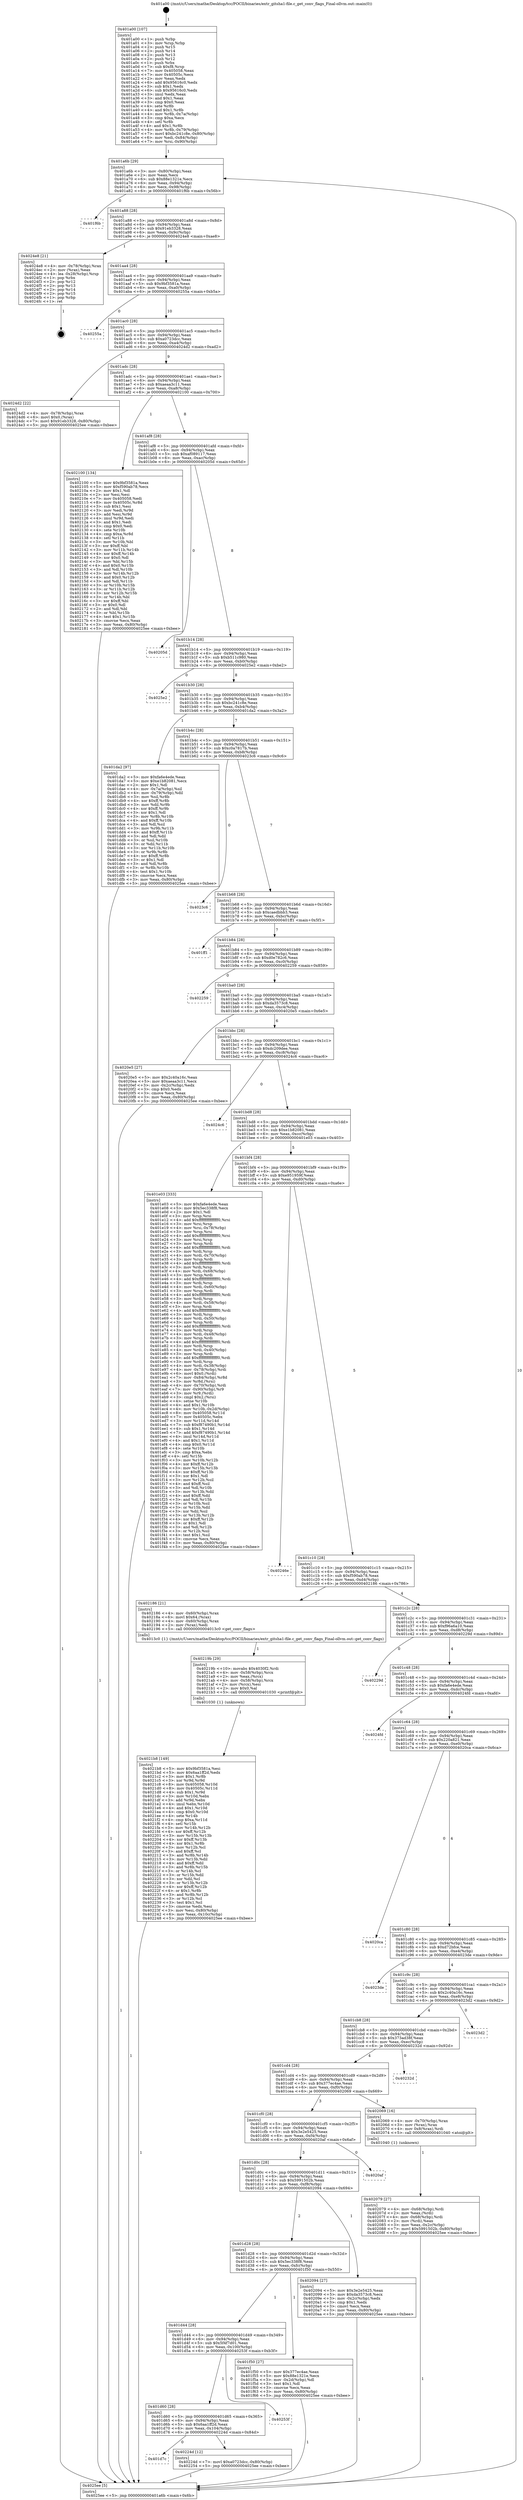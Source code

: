 digraph "0x401a00" {
  label = "0x401a00 (/mnt/c/Users/mathe/Desktop/tcc/POCII/binaries/extr_gitsha1-file.c_get_conv_flags_Final-ollvm.out::main(0))"
  labelloc = "t"
  node[shape=record]

  Entry [label="",width=0.3,height=0.3,shape=circle,fillcolor=black,style=filled]
  "0x401a6b" [label="{
     0x401a6b [29]\l
     | [instrs]\l
     &nbsp;&nbsp;0x401a6b \<+3\>: mov -0x80(%rbp),%eax\l
     &nbsp;&nbsp;0x401a6e \<+2\>: mov %eax,%ecx\l
     &nbsp;&nbsp;0x401a70 \<+6\>: sub $0x88e1321e,%ecx\l
     &nbsp;&nbsp;0x401a76 \<+6\>: mov %eax,-0x94(%rbp)\l
     &nbsp;&nbsp;0x401a7c \<+6\>: mov %ecx,-0x98(%rbp)\l
     &nbsp;&nbsp;0x401a82 \<+6\>: je 0000000000401f6b \<main+0x56b\>\l
  }"]
  "0x401f6b" [label="{
     0x401f6b\l
  }", style=dashed]
  "0x401a88" [label="{
     0x401a88 [28]\l
     | [instrs]\l
     &nbsp;&nbsp;0x401a88 \<+5\>: jmp 0000000000401a8d \<main+0x8d\>\l
     &nbsp;&nbsp;0x401a8d \<+6\>: mov -0x94(%rbp),%eax\l
     &nbsp;&nbsp;0x401a93 \<+5\>: sub $0x91eb3328,%eax\l
     &nbsp;&nbsp;0x401a98 \<+6\>: mov %eax,-0x9c(%rbp)\l
     &nbsp;&nbsp;0x401a9e \<+6\>: je 00000000004024e8 \<main+0xae8\>\l
  }"]
  Exit [label="",width=0.3,height=0.3,shape=circle,fillcolor=black,style=filled,peripheries=2]
  "0x4024e8" [label="{
     0x4024e8 [21]\l
     | [instrs]\l
     &nbsp;&nbsp;0x4024e8 \<+4\>: mov -0x78(%rbp),%rax\l
     &nbsp;&nbsp;0x4024ec \<+2\>: mov (%rax),%eax\l
     &nbsp;&nbsp;0x4024ee \<+4\>: lea -0x28(%rbp),%rsp\l
     &nbsp;&nbsp;0x4024f2 \<+1\>: pop %rbx\l
     &nbsp;&nbsp;0x4024f3 \<+2\>: pop %r12\l
     &nbsp;&nbsp;0x4024f5 \<+2\>: pop %r13\l
     &nbsp;&nbsp;0x4024f7 \<+2\>: pop %r14\l
     &nbsp;&nbsp;0x4024f9 \<+2\>: pop %r15\l
     &nbsp;&nbsp;0x4024fb \<+1\>: pop %rbp\l
     &nbsp;&nbsp;0x4024fc \<+1\>: ret\l
  }"]
  "0x401aa4" [label="{
     0x401aa4 [28]\l
     | [instrs]\l
     &nbsp;&nbsp;0x401aa4 \<+5\>: jmp 0000000000401aa9 \<main+0xa9\>\l
     &nbsp;&nbsp;0x401aa9 \<+6\>: mov -0x94(%rbp),%eax\l
     &nbsp;&nbsp;0x401aaf \<+5\>: sub $0x9bf3581a,%eax\l
     &nbsp;&nbsp;0x401ab4 \<+6\>: mov %eax,-0xa0(%rbp)\l
     &nbsp;&nbsp;0x401aba \<+6\>: je 000000000040255a \<main+0xb5a\>\l
  }"]
  "0x401d7c" [label="{
     0x401d7c\l
  }", style=dashed]
  "0x40255a" [label="{
     0x40255a\l
  }", style=dashed]
  "0x401ac0" [label="{
     0x401ac0 [28]\l
     | [instrs]\l
     &nbsp;&nbsp;0x401ac0 \<+5\>: jmp 0000000000401ac5 \<main+0xc5\>\l
     &nbsp;&nbsp;0x401ac5 \<+6\>: mov -0x94(%rbp),%eax\l
     &nbsp;&nbsp;0x401acb \<+5\>: sub $0xa0723dcc,%eax\l
     &nbsp;&nbsp;0x401ad0 \<+6\>: mov %eax,-0xa4(%rbp)\l
     &nbsp;&nbsp;0x401ad6 \<+6\>: je 00000000004024d2 \<main+0xad2\>\l
  }"]
  "0x40224d" [label="{
     0x40224d [12]\l
     | [instrs]\l
     &nbsp;&nbsp;0x40224d \<+7\>: movl $0xa0723dcc,-0x80(%rbp)\l
     &nbsp;&nbsp;0x402254 \<+5\>: jmp 00000000004025ee \<main+0xbee\>\l
  }"]
  "0x4024d2" [label="{
     0x4024d2 [22]\l
     | [instrs]\l
     &nbsp;&nbsp;0x4024d2 \<+4\>: mov -0x78(%rbp),%rax\l
     &nbsp;&nbsp;0x4024d6 \<+6\>: movl $0x0,(%rax)\l
     &nbsp;&nbsp;0x4024dc \<+7\>: movl $0x91eb3328,-0x80(%rbp)\l
     &nbsp;&nbsp;0x4024e3 \<+5\>: jmp 00000000004025ee \<main+0xbee\>\l
  }"]
  "0x401adc" [label="{
     0x401adc [28]\l
     | [instrs]\l
     &nbsp;&nbsp;0x401adc \<+5\>: jmp 0000000000401ae1 \<main+0xe1\>\l
     &nbsp;&nbsp;0x401ae1 \<+6\>: mov -0x94(%rbp),%eax\l
     &nbsp;&nbsp;0x401ae7 \<+5\>: sub $0xaeaa3c11,%eax\l
     &nbsp;&nbsp;0x401aec \<+6\>: mov %eax,-0xa8(%rbp)\l
     &nbsp;&nbsp;0x401af2 \<+6\>: je 0000000000402100 \<main+0x700\>\l
  }"]
  "0x401d60" [label="{
     0x401d60 [28]\l
     | [instrs]\l
     &nbsp;&nbsp;0x401d60 \<+5\>: jmp 0000000000401d65 \<main+0x365\>\l
     &nbsp;&nbsp;0x401d65 \<+6\>: mov -0x94(%rbp),%eax\l
     &nbsp;&nbsp;0x401d6b \<+5\>: sub $0x6aa1ff2d,%eax\l
     &nbsp;&nbsp;0x401d70 \<+6\>: mov %eax,-0x104(%rbp)\l
     &nbsp;&nbsp;0x401d76 \<+6\>: je 000000000040224d \<main+0x84d\>\l
  }"]
  "0x402100" [label="{
     0x402100 [134]\l
     | [instrs]\l
     &nbsp;&nbsp;0x402100 \<+5\>: mov $0x9bf3581a,%eax\l
     &nbsp;&nbsp;0x402105 \<+5\>: mov $0xf590ab78,%ecx\l
     &nbsp;&nbsp;0x40210a \<+2\>: mov $0x1,%dl\l
     &nbsp;&nbsp;0x40210c \<+2\>: xor %esi,%esi\l
     &nbsp;&nbsp;0x40210e \<+7\>: mov 0x405058,%edi\l
     &nbsp;&nbsp;0x402115 \<+8\>: mov 0x40505c,%r8d\l
     &nbsp;&nbsp;0x40211d \<+3\>: sub $0x1,%esi\l
     &nbsp;&nbsp;0x402120 \<+3\>: mov %edi,%r9d\l
     &nbsp;&nbsp;0x402123 \<+3\>: add %esi,%r9d\l
     &nbsp;&nbsp;0x402126 \<+4\>: imul %r9d,%edi\l
     &nbsp;&nbsp;0x40212a \<+3\>: and $0x1,%edi\l
     &nbsp;&nbsp;0x40212d \<+3\>: cmp $0x0,%edi\l
     &nbsp;&nbsp;0x402130 \<+4\>: sete %r10b\l
     &nbsp;&nbsp;0x402134 \<+4\>: cmp $0xa,%r8d\l
     &nbsp;&nbsp;0x402138 \<+4\>: setl %r11b\l
     &nbsp;&nbsp;0x40213c \<+3\>: mov %r10b,%bl\l
     &nbsp;&nbsp;0x40213f \<+3\>: xor $0xff,%bl\l
     &nbsp;&nbsp;0x402142 \<+3\>: mov %r11b,%r14b\l
     &nbsp;&nbsp;0x402145 \<+4\>: xor $0xff,%r14b\l
     &nbsp;&nbsp;0x402149 \<+3\>: xor $0x0,%dl\l
     &nbsp;&nbsp;0x40214c \<+3\>: mov %bl,%r15b\l
     &nbsp;&nbsp;0x40214f \<+4\>: and $0x0,%r15b\l
     &nbsp;&nbsp;0x402153 \<+3\>: and %dl,%r10b\l
     &nbsp;&nbsp;0x402156 \<+3\>: mov %r14b,%r12b\l
     &nbsp;&nbsp;0x402159 \<+4\>: and $0x0,%r12b\l
     &nbsp;&nbsp;0x40215d \<+3\>: and %dl,%r11b\l
     &nbsp;&nbsp;0x402160 \<+3\>: or %r10b,%r15b\l
     &nbsp;&nbsp;0x402163 \<+3\>: or %r11b,%r12b\l
     &nbsp;&nbsp;0x402166 \<+3\>: xor %r12b,%r15b\l
     &nbsp;&nbsp;0x402169 \<+3\>: or %r14b,%bl\l
     &nbsp;&nbsp;0x40216c \<+3\>: xor $0xff,%bl\l
     &nbsp;&nbsp;0x40216f \<+3\>: or $0x0,%dl\l
     &nbsp;&nbsp;0x402172 \<+2\>: and %dl,%bl\l
     &nbsp;&nbsp;0x402174 \<+3\>: or %bl,%r15b\l
     &nbsp;&nbsp;0x402177 \<+4\>: test $0x1,%r15b\l
     &nbsp;&nbsp;0x40217b \<+3\>: cmovne %ecx,%eax\l
     &nbsp;&nbsp;0x40217e \<+3\>: mov %eax,-0x80(%rbp)\l
     &nbsp;&nbsp;0x402181 \<+5\>: jmp 00000000004025ee \<main+0xbee\>\l
  }"]
  "0x401af8" [label="{
     0x401af8 [28]\l
     | [instrs]\l
     &nbsp;&nbsp;0x401af8 \<+5\>: jmp 0000000000401afd \<main+0xfd\>\l
     &nbsp;&nbsp;0x401afd \<+6\>: mov -0x94(%rbp),%eax\l
     &nbsp;&nbsp;0x401b03 \<+5\>: sub $0xaf089117,%eax\l
     &nbsp;&nbsp;0x401b08 \<+6\>: mov %eax,-0xac(%rbp)\l
     &nbsp;&nbsp;0x401b0e \<+6\>: je 000000000040205d \<main+0x65d\>\l
  }"]
  "0x40253f" [label="{
     0x40253f\l
  }", style=dashed]
  "0x40205d" [label="{
     0x40205d\l
  }", style=dashed]
  "0x401b14" [label="{
     0x401b14 [28]\l
     | [instrs]\l
     &nbsp;&nbsp;0x401b14 \<+5\>: jmp 0000000000401b19 \<main+0x119\>\l
     &nbsp;&nbsp;0x401b19 \<+6\>: mov -0x94(%rbp),%eax\l
     &nbsp;&nbsp;0x401b1f \<+5\>: sub $0xb511c980,%eax\l
     &nbsp;&nbsp;0x401b24 \<+6\>: mov %eax,-0xb0(%rbp)\l
     &nbsp;&nbsp;0x401b2a \<+6\>: je 00000000004025e2 \<main+0xbe2\>\l
  }"]
  "0x4021b8" [label="{
     0x4021b8 [149]\l
     | [instrs]\l
     &nbsp;&nbsp;0x4021b8 \<+5\>: mov $0x9bf3581a,%esi\l
     &nbsp;&nbsp;0x4021bd \<+5\>: mov $0x6aa1ff2d,%edx\l
     &nbsp;&nbsp;0x4021c2 \<+3\>: mov $0x1,%r8b\l
     &nbsp;&nbsp;0x4021c5 \<+3\>: xor %r9d,%r9d\l
     &nbsp;&nbsp;0x4021c8 \<+8\>: mov 0x405058,%r10d\l
     &nbsp;&nbsp;0x4021d0 \<+8\>: mov 0x40505c,%r11d\l
     &nbsp;&nbsp;0x4021d8 \<+4\>: sub $0x1,%r9d\l
     &nbsp;&nbsp;0x4021dc \<+3\>: mov %r10d,%ebx\l
     &nbsp;&nbsp;0x4021df \<+3\>: add %r9d,%ebx\l
     &nbsp;&nbsp;0x4021e2 \<+4\>: imul %ebx,%r10d\l
     &nbsp;&nbsp;0x4021e6 \<+4\>: and $0x1,%r10d\l
     &nbsp;&nbsp;0x4021ea \<+4\>: cmp $0x0,%r10d\l
     &nbsp;&nbsp;0x4021ee \<+4\>: sete %r14b\l
     &nbsp;&nbsp;0x4021f2 \<+4\>: cmp $0xa,%r11d\l
     &nbsp;&nbsp;0x4021f6 \<+4\>: setl %r15b\l
     &nbsp;&nbsp;0x4021fa \<+3\>: mov %r14b,%r12b\l
     &nbsp;&nbsp;0x4021fd \<+4\>: xor $0xff,%r12b\l
     &nbsp;&nbsp;0x402201 \<+3\>: mov %r15b,%r13b\l
     &nbsp;&nbsp;0x402204 \<+4\>: xor $0xff,%r13b\l
     &nbsp;&nbsp;0x402208 \<+4\>: xor $0x1,%r8b\l
     &nbsp;&nbsp;0x40220c \<+3\>: mov %r12b,%cl\l
     &nbsp;&nbsp;0x40220f \<+3\>: and $0xff,%cl\l
     &nbsp;&nbsp;0x402212 \<+3\>: and %r8b,%r14b\l
     &nbsp;&nbsp;0x402215 \<+3\>: mov %r13b,%dil\l
     &nbsp;&nbsp;0x402218 \<+4\>: and $0xff,%dil\l
     &nbsp;&nbsp;0x40221c \<+3\>: and %r8b,%r15b\l
     &nbsp;&nbsp;0x40221f \<+3\>: or %r14b,%cl\l
     &nbsp;&nbsp;0x402222 \<+3\>: or %r15b,%dil\l
     &nbsp;&nbsp;0x402225 \<+3\>: xor %dil,%cl\l
     &nbsp;&nbsp;0x402228 \<+3\>: or %r13b,%r12b\l
     &nbsp;&nbsp;0x40222b \<+4\>: xor $0xff,%r12b\l
     &nbsp;&nbsp;0x40222f \<+4\>: or $0x1,%r8b\l
     &nbsp;&nbsp;0x402233 \<+3\>: and %r8b,%r12b\l
     &nbsp;&nbsp;0x402236 \<+3\>: or %r12b,%cl\l
     &nbsp;&nbsp;0x402239 \<+3\>: test $0x1,%cl\l
     &nbsp;&nbsp;0x40223c \<+3\>: cmovne %edx,%esi\l
     &nbsp;&nbsp;0x40223f \<+3\>: mov %esi,-0x80(%rbp)\l
     &nbsp;&nbsp;0x402242 \<+6\>: mov %eax,-0x10c(%rbp)\l
     &nbsp;&nbsp;0x402248 \<+5\>: jmp 00000000004025ee \<main+0xbee\>\l
  }"]
  "0x4025e2" [label="{
     0x4025e2\l
  }", style=dashed]
  "0x401b30" [label="{
     0x401b30 [28]\l
     | [instrs]\l
     &nbsp;&nbsp;0x401b30 \<+5\>: jmp 0000000000401b35 \<main+0x135\>\l
     &nbsp;&nbsp;0x401b35 \<+6\>: mov -0x94(%rbp),%eax\l
     &nbsp;&nbsp;0x401b3b \<+5\>: sub $0xbc241c8e,%eax\l
     &nbsp;&nbsp;0x401b40 \<+6\>: mov %eax,-0xb4(%rbp)\l
     &nbsp;&nbsp;0x401b46 \<+6\>: je 0000000000401da2 \<main+0x3a2\>\l
  }"]
  "0x40219b" [label="{
     0x40219b [29]\l
     | [instrs]\l
     &nbsp;&nbsp;0x40219b \<+10\>: movabs $0x4030f2,%rdi\l
     &nbsp;&nbsp;0x4021a5 \<+4\>: mov -0x58(%rbp),%rcx\l
     &nbsp;&nbsp;0x4021a9 \<+2\>: mov %eax,(%rcx)\l
     &nbsp;&nbsp;0x4021ab \<+4\>: mov -0x58(%rbp),%rcx\l
     &nbsp;&nbsp;0x4021af \<+2\>: mov (%rcx),%esi\l
     &nbsp;&nbsp;0x4021b1 \<+2\>: mov $0x0,%al\l
     &nbsp;&nbsp;0x4021b3 \<+5\>: call 0000000000401030 \<printf@plt\>\l
     | [calls]\l
     &nbsp;&nbsp;0x401030 \{1\} (unknown)\l
  }"]
  "0x401da2" [label="{
     0x401da2 [97]\l
     | [instrs]\l
     &nbsp;&nbsp;0x401da2 \<+5\>: mov $0xfa6e4ede,%eax\l
     &nbsp;&nbsp;0x401da7 \<+5\>: mov $0xe1b82081,%ecx\l
     &nbsp;&nbsp;0x401dac \<+2\>: mov $0x1,%dl\l
     &nbsp;&nbsp;0x401dae \<+4\>: mov -0x7a(%rbp),%sil\l
     &nbsp;&nbsp;0x401db2 \<+4\>: mov -0x79(%rbp),%dil\l
     &nbsp;&nbsp;0x401db6 \<+3\>: mov %sil,%r8b\l
     &nbsp;&nbsp;0x401db9 \<+4\>: xor $0xff,%r8b\l
     &nbsp;&nbsp;0x401dbd \<+3\>: mov %dil,%r9b\l
     &nbsp;&nbsp;0x401dc0 \<+4\>: xor $0xff,%r9b\l
     &nbsp;&nbsp;0x401dc4 \<+3\>: xor $0x1,%dl\l
     &nbsp;&nbsp;0x401dc7 \<+3\>: mov %r8b,%r10b\l
     &nbsp;&nbsp;0x401dca \<+4\>: and $0xff,%r10b\l
     &nbsp;&nbsp;0x401dce \<+3\>: and %dl,%sil\l
     &nbsp;&nbsp;0x401dd1 \<+3\>: mov %r9b,%r11b\l
     &nbsp;&nbsp;0x401dd4 \<+4\>: and $0xff,%r11b\l
     &nbsp;&nbsp;0x401dd8 \<+3\>: and %dl,%dil\l
     &nbsp;&nbsp;0x401ddb \<+3\>: or %sil,%r10b\l
     &nbsp;&nbsp;0x401dde \<+3\>: or %dil,%r11b\l
     &nbsp;&nbsp;0x401de1 \<+3\>: xor %r11b,%r10b\l
     &nbsp;&nbsp;0x401de4 \<+3\>: or %r9b,%r8b\l
     &nbsp;&nbsp;0x401de7 \<+4\>: xor $0xff,%r8b\l
     &nbsp;&nbsp;0x401deb \<+3\>: or $0x1,%dl\l
     &nbsp;&nbsp;0x401dee \<+3\>: and %dl,%r8b\l
     &nbsp;&nbsp;0x401df1 \<+3\>: or %r8b,%r10b\l
     &nbsp;&nbsp;0x401df4 \<+4\>: test $0x1,%r10b\l
     &nbsp;&nbsp;0x401df8 \<+3\>: cmovne %ecx,%eax\l
     &nbsp;&nbsp;0x401dfb \<+3\>: mov %eax,-0x80(%rbp)\l
     &nbsp;&nbsp;0x401dfe \<+5\>: jmp 00000000004025ee \<main+0xbee\>\l
  }"]
  "0x401b4c" [label="{
     0x401b4c [28]\l
     | [instrs]\l
     &nbsp;&nbsp;0x401b4c \<+5\>: jmp 0000000000401b51 \<main+0x151\>\l
     &nbsp;&nbsp;0x401b51 \<+6\>: mov -0x94(%rbp),%eax\l
     &nbsp;&nbsp;0x401b57 \<+5\>: sub $0xc0a7817b,%eax\l
     &nbsp;&nbsp;0x401b5c \<+6\>: mov %eax,-0xb8(%rbp)\l
     &nbsp;&nbsp;0x401b62 \<+6\>: je 00000000004023c6 \<main+0x9c6\>\l
  }"]
  "0x4025ee" [label="{
     0x4025ee [5]\l
     | [instrs]\l
     &nbsp;&nbsp;0x4025ee \<+5\>: jmp 0000000000401a6b \<main+0x6b\>\l
  }"]
  "0x401a00" [label="{
     0x401a00 [107]\l
     | [instrs]\l
     &nbsp;&nbsp;0x401a00 \<+1\>: push %rbp\l
     &nbsp;&nbsp;0x401a01 \<+3\>: mov %rsp,%rbp\l
     &nbsp;&nbsp;0x401a04 \<+2\>: push %r15\l
     &nbsp;&nbsp;0x401a06 \<+2\>: push %r14\l
     &nbsp;&nbsp;0x401a08 \<+2\>: push %r13\l
     &nbsp;&nbsp;0x401a0a \<+2\>: push %r12\l
     &nbsp;&nbsp;0x401a0c \<+1\>: push %rbx\l
     &nbsp;&nbsp;0x401a0d \<+7\>: sub $0xf8,%rsp\l
     &nbsp;&nbsp;0x401a14 \<+7\>: mov 0x405058,%eax\l
     &nbsp;&nbsp;0x401a1b \<+7\>: mov 0x40505c,%ecx\l
     &nbsp;&nbsp;0x401a22 \<+2\>: mov %eax,%edx\l
     &nbsp;&nbsp;0x401a24 \<+6\>: add $0x95616c0,%edx\l
     &nbsp;&nbsp;0x401a2a \<+3\>: sub $0x1,%edx\l
     &nbsp;&nbsp;0x401a2d \<+6\>: sub $0x95616c0,%edx\l
     &nbsp;&nbsp;0x401a33 \<+3\>: imul %edx,%eax\l
     &nbsp;&nbsp;0x401a36 \<+3\>: and $0x1,%eax\l
     &nbsp;&nbsp;0x401a39 \<+3\>: cmp $0x0,%eax\l
     &nbsp;&nbsp;0x401a3c \<+4\>: sete %r8b\l
     &nbsp;&nbsp;0x401a40 \<+4\>: and $0x1,%r8b\l
     &nbsp;&nbsp;0x401a44 \<+4\>: mov %r8b,-0x7a(%rbp)\l
     &nbsp;&nbsp;0x401a48 \<+3\>: cmp $0xa,%ecx\l
     &nbsp;&nbsp;0x401a4b \<+4\>: setl %r8b\l
     &nbsp;&nbsp;0x401a4f \<+4\>: and $0x1,%r8b\l
     &nbsp;&nbsp;0x401a53 \<+4\>: mov %r8b,-0x79(%rbp)\l
     &nbsp;&nbsp;0x401a57 \<+7\>: movl $0xbc241c8e,-0x80(%rbp)\l
     &nbsp;&nbsp;0x401a5e \<+6\>: mov %edi,-0x84(%rbp)\l
     &nbsp;&nbsp;0x401a64 \<+7\>: mov %rsi,-0x90(%rbp)\l
  }"]
  "0x402079" [label="{
     0x402079 [27]\l
     | [instrs]\l
     &nbsp;&nbsp;0x402079 \<+4\>: mov -0x68(%rbp),%rdi\l
     &nbsp;&nbsp;0x40207d \<+2\>: mov %eax,(%rdi)\l
     &nbsp;&nbsp;0x40207f \<+4\>: mov -0x68(%rbp),%rdi\l
     &nbsp;&nbsp;0x402083 \<+2\>: mov (%rdi),%eax\l
     &nbsp;&nbsp;0x402085 \<+3\>: mov %eax,-0x2c(%rbp)\l
     &nbsp;&nbsp;0x402088 \<+7\>: movl $0x5991502b,-0x80(%rbp)\l
     &nbsp;&nbsp;0x40208f \<+5\>: jmp 00000000004025ee \<main+0xbee\>\l
  }"]
  "0x4023c6" [label="{
     0x4023c6\l
  }", style=dashed]
  "0x401b68" [label="{
     0x401b68 [28]\l
     | [instrs]\l
     &nbsp;&nbsp;0x401b68 \<+5\>: jmp 0000000000401b6d \<main+0x16d\>\l
     &nbsp;&nbsp;0x401b6d \<+6\>: mov -0x94(%rbp),%eax\l
     &nbsp;&nbsp;0x401b73 \<+5\>: sub $0xcaedbbb3,%eax\l
     &nbsp;&nbsp;0x401b78 \<+6\>: mov %eax,-0xbc(%rbp)\l
     &nbsp;&nbsp;0x401b7e \<+6\>: je 0000000000401ff1 \<main+0x5f1\>\l
  }"]
  "0x401d44" [label="{
     0x401d44 [28]\l
     | [instrs]\l
     &nbsp;&nbsp;0x401d44 \<+5\>: jmp 0000000000401d49 \<main+0x349\>\l
     &nbsp;&nbsp;0x401d49 \<+6\>: mov -0x94(%rbp),%eax\l
     &nbsp;&nbsp;0x401d4f \<+5\>: sub $0x5f4f7d01,%eax\l
     &nbsp;&nbsp;0x401d54 \<+6\>: mov %eax,-0x100(%rbp)\l
     &nbsp;&nbsp;0x401d5a \<+6\>: je 000000000040253f \<main+0xb3f\>\l
  }"]
  "0x401ff1" [label="{
     0x401ff1\l
  }", style=dashed]
  "0x401b84" [label="{
     0x401b84 [28]\l
     | [instrs]\l
     &nbsp;&nbsp;0x401b84 \<+5\>: jmp 0000000000401b89 \<main+0x189\>\l
     &nbsp;&nbsp;0x401b89 \<+6\>: mov -0x94(%rbp),%eax\l
     &nbsp;&nbsp;0x401b8f \<+5\>: sub $0xd0e782c6,%eax\l
     &nbsp;&nbsp;0x401b94 \<+6\>: mov %eax,-0xc0(%rbp)\l
     &nbsp;&nbsp;0x401b9a \<+6\>: je 0000000000402259 \<main+0x859\>\l
  }"]
  "0x401f50" [label="{
     0x401f50 [27]\l
     | [instrs]\l
     &nbsp;&nbsp;0x401f50 \<+5\>: mov $0x377ec4ae,%eax\l
     &nbsp;&nbsp;0x401f55 \<+5\>: mov $0x88e1321e,%ecx\l
     &nbsp;&nbsp;0x401f5a \<+3\>: mov -0x2d(%rbp),%dl\l
     &nbsp;&nbsp;0x401f5d \<+3\>: test $0x1,%dl\l
     &nbsp;&nbsp;0x401f60 \<+3\>: cmovne %ecx,%eax\l
     &nbsp;&nbsp;0x401f63 \<+3\>: mov %eax,-0x80(%rbp)\l
     &nbsp;&nbsp;0x401f66 \<+5\>: jmp 00000000004025ee \<main+0xbee\>\l
  }"]
  "0x402259" [label="{
     0x402259\l
  }", style=dashed]
  "0x401ba0" [label="{
     0x401ba0 [28]\l
     | [instrs]\l
     &nbsp;&nbsp;0x401ba0 \<+5\>: jmp 0000000000401ba5 \<main+0x1a5\>\l
     &nbsp;&nbsp;0x401ba5 \<+6\>: mov -0x94(%rbp),%eax\l
     &nbsp;&nbsp;0x401bab \<+5\>: sub $0xda3573c8,%eax\l
     &nbsp;&nbsp;0x401bb0 \<+6\>: mov %eax,-0xc4(%rbp)\l
     &nbsp;&nbsp;0x401bb6 \<+6\>: je 00000000004020e5 \<main+0x6e5\>\l
  }"]
  "0x401d28" [label="{
     0x401d28 [28]\l
     | [instrs]\l
     &nbsp;&nbsp;0x401d28 \<+5\>: jmp 0000000000401d2d \<main+0x32d\>\l
     &nbsp;&nbsp;0x401d2d \<+6\>: mov -0x94(%rbp),%eax\l
     &nbsp;&nbsp;0x401d33 \<+5\>: sub $0x5ec338f8,%eax\l
     &nbsp;&nbsp;0x401d38 \<+6\>: mov %eax,-0xfc(%rbp)\l
     &nbsp;&nbsp;0x401d3e \<+6\>: je 0000000000401f50 \<main+0x550\>\l
  }"]
  "0x4020e5" [label="{
     0x4020e5 [27]\l
     | [instrs]\l
     &nbsp;&nbsp;0x4020e5 \<+5\>: mov $0x2c40a16c,%eax\l
     &nbsp;&nbsp;0x4020ea \<+5\>: mov $0xaeaa3c11,%ecx\l
     &nbsp;&nbsp;0x4020ef \<+3\>: mov -0x2c(%rbp),%edx\l
     &nbsp;&nbsp;0x4020f2 \<+3\>: cmp $0x0,%edx\l
     &nbsp;&nbsp;0x4020f5 \<+3\>: cmove %ecx,%eax\l
     &nbsp;&nbsp;0x4020f8 \<+3\>: mov %eax,-0x80(%rbp)\l
     &nbsp;&nbsp;0x4020fb \<+5\>: jmp 00000000004025ee \<main+0xbee\>\l
  }"]
  "0x401bbc" [label="{
     0x401bbc [28]\l
     | [instrs]\l
     &nbsp;&nbsp;0x401bbc \<+5\>: jmp 0000000000401bc1 \<main+0x1c1\>\l
     &nbsp;&nbsp;0x401bc1 \<+6\>: mov -0x94(%rbp),%eax\l
     &nbsp;&nbsp;0x401bc7 \<+5\>: sub $0xdc209dee,%eax\l
     &nbsp;&nbsp;0x401bcc \<+6\>: mov %eax,-0xc8(%rbp)\l
     &nbsp;&nbsp;0x401bd2 \<+6\>: je 00000000004024c6 \<main+0xac6\>\l
  }"]
  "0x402094" [label="{
     0x402094 [27]\l
     | [instrs]\l
     &nbsp;&nbsp;0x402094 \<+5\>: mov $0x3e2e5425,%eax\l
     &nbsp;&nbsp;0x402099 \<+5\>: mov $0xda3573c8,%ecx\l
     &nbsp;&nbsp;0x40209e \<+3\>: mov -0x2c(%rbp),%edx\l
     &nbsp;&nbsp;0x4020a1 \<+3\>: cmp $0x1,%edx\l
     &nbsp;&nbsp;0x4020a4 \<+3\>: cmovl %ecx,%eax\l
     &nbsp;&nbsp;0x4020a7 \<+3\>: mov %eax,-0x80(%rbp)\l
     &nbsp;&nbsp;0x4020aa \<+5\>: jmp 00000000004025ee \<main+0xbee\>\l
  }"]
  "0x4024c6" [label="{
     0x4024c6\l
  }", style=dashed]
  "0x401bd8" [label="{
     0x401bd8 [28]\l
     | [instrs]\l
     &nbsp;&nbsp;0x401bd8 \<+5\>: jmp 0000000000401bdd \<main+0x1dd\>\l
     &nbsp;&nbsp;0x401bdd \<+6\>: mov -0x94(%rbp),%eax\l
     &nbsp;&nbsp;0x401be3 \<+5\>: sub $0xe1b82081,%eax\l
     &nbsp;&nbsp;0x401be8 \<+6\>: mov %eax,-0xcc(%rbp)\l
     &nbsp;&nbsp;0x401bee \<+6\>: je 0000000000401e03 \<main+0x403\>\l
  }"]
  "0x401d0c" [label="{
     0x401d0c [28]\l
     | [instrs]\l
     &nbsp;&nbsp;0x401d0c \<+5\>: jmp 0000000000401d11 \<main+0x311\>\l
     &nbsp;&nbsp;0x401d11 \<+6\>: mov -0x94(%rbp),%eax\l
     &nbsp;&nbsp;0x401d17 \<+5\>: sub $0x5991502b,%eax\l
     &nbsp;&nbsp;0x401d1c \<+6\>: mov %eax,-0xf8(%rbp)\l
     &nbsp;&nbsp;0x401d22 \<+6\>: je 0000000000402094 \<main+0x694\>\l
  }"]
  "0x401e03" [label="{
     0x401e03 [333]\l
     | [instrs]\l
     &nbsp;&nbsp;0x401e03 \<+5\>: mov $0xfa6e4ede,%eax\l
     &nbsp;&nbsp;0x401e08 \<+5\>: mov $0x5ec338f8,%ecx\l
     &nbsp;&nbsp;0x401e0d \<+2\>: mov $0x1,%dl\l
     &nbsp;&nbsp;0x401e0f \<+3\>: mov %rsp,%rsi\l
     &nbsp;&nbsp;0x401e12 \<+4\>: add $0xfffffffffffffff0,%rsi\l
     &nbsp;&nbsp;0x401e16 \<+3\>: mov %rsi,%rsp\l
     &nbsp;&nbsp;0x401e19 \<+4\>: mov %rsi,-0x78(%rbp)\l
     &nbsp;&nbsp;0x401e1d \<+3\>: mov %rsp,%rsi\l
     &nbsp;&nbsp;0x401e20 \<+4\>: add $0xfffffffffffffff0,%rsi\l
     &nbsp;&nbsp;0x401e24 \<+3\>: mov %rsi,%rsp\l
     &nbsp;&nbsp;0x401e27 \<+3\>: mov %rsp,%rdi\l
     &nbsp;&nbsp;0x401e2a \<+4\>: add $0xfffffffffffffff0,%rdi\l
     &nbsp;&nbsp;0x401e2e \<+3\>: mov %rdi,%rsp\l
     &nbsp;&nbsp;0x401e31 \<+4\>: mov %rdi,-0x70(%rbp)\l
     &nbsp;&nbsp;0x401e35 \<+3\>: mov %rsp,%rdi\l
     &nbsp;&nbsp;0x401e38 \<+4\>: add $0xfffffffffffffff0,%rdi\l
     &nbsp;&nbsp;0x401e3c \<+3\>: mov %rdi,%rsp\l
     &nbsp;&nbsp;0x401e3f \<+4\>: mov %rdi,-0x68(%rbp)\l
     &nbsp;&nbsp;0x401e43 \<+3\>: mov %rsp,%rdi\l
     &nbsp;&nbsp;0x401e46 \<+4\>: add $0xfffffffffffffff0,%rdi\l
     &nbsp;&nbsp;0x401e4a \<+3\>: mov %rdi,%rsp\l
     &nbsp;&nbsp;0x401e4d \<+4\>: mov %rdi,-0x60(%rbp)\l
     &nbsp;&nbsp;0x401e51 \<+3\>: mov %rsp,%rdi\l
     &nbsp;&nbsp;0x401e54 \<+4\>: add $0xfffffffffffffff0,%rdi\l
     &nbsp;&nbsp;0x401e58 \<+3\>: mov %rdi,%rsp\l
     &nbsp;&nbsp;0x401e5b \<+4\>: mov %rdi,-0x58(%rbp)\l
     &nbsp;&nbsp;0x401e5f \<+3\>: mov %rsp,%rdi\l
     &nbsp;&nbsp;0x401e62 \<+4\>: add $0xfffffffffffffff0,%rdi\l
     &nbsp;&nbsp;0x401e66 \<+3\>: mov %rdi,%rsp\l
     &nbsp;&nbsp;0x401e69 \<+4\>: mov %rdi,-0x50(%rbp)\l
     &nbsp;&nbsp;0x401e6d \<+3\>: mov %rsp,%rdi\l
     &nbsp;&nbsp;0x401e70 \<+4\>: add $0xfffffffffffffff0,%rdi\l
     &nbsp;&nbsp;0x401e74 \<+3\>: mov %rdi,%rsp\l
     &nbsp;&nbsp;0x401e77 \<+4\>: mov %rdi,-0x48(%rbp)\l
     &nbsp;&nbsp;0x401e7b \<+3\>: mov %rsp,%rdi\l
     &nbsp;&nbsp;0x401e7e \<+4\>: add $0xfffffffffffffff0,%rdi\l
     &nbsp;&nbsp;0x401e82 \<+3\>: mov %rdi,%rsp\l
     &nbsp;&nbsp;0x401e85 \<+4\>: mov %rdi,-0x40(%rbp)\l
     &nbsp;&nbsp;0x401e89 \<+3\>: mov %rsp,%rdi\l
     &nbsp;&nbsp;0x401e8c \<+4\>: add $0xfffffffffffffff0,%rdi\l
     &nbsp;&nbsp;0x401e90 \<+3\>: mov %rdi,%rsp\l
     &nbsp;&nbsp;0x401e93 \<+4\>: mov %rdi,-0x38(%rbp)\l
     &nbsp;&nbsp;0x401e97 \<+4\>: mov -0x78(%rbp),%rdi\l
     &nbsp;&nbsp;0x401e9b \<+6\>: movl $0x0,(%rdi)\l
     &nbsp;&nbsp;0x401ea1 \<+7\>: mov -0x84(%rbp),%r8d\l
     &nbsp;&nbsp;0x401ea8 \<+3\>: mov %r8d,(%rsi)\l
     &nbsp;&nbsp;0x401eab \<+4\>: mov -0x70(%rbp),%rdi\l
     &nbsp;&nbsp;0x401eaf \<+7\>: mov -0x90(%rbp),%r9\l
     &nbsp;&nbsp;0x401eb6 \<+3\>: mov %r9,(%rdi)\l
     &nbsp;&nbsp;0x401eb9 \<+3\>: cmpl $0x2,(%rsi)\l
     &nbsp;&nbsp;0x401ebc \<+4\>: setne %r10b\l
     &nbsp;&nbsp;0x401ec0 \<+4\>: and $0x1,%r10b\l
     &nbsp;&nbsp;0x401ec4 \<+4\>: mov %r10b,-0x2d(%rbp)\l
     &nbsp;&nbsp;0x401ec8 \<+8\>: mov 0x405058,%r11d\l
     &nbsp;&nbsp;0x401ed0 \<+7\>: mov 0x40505c,%ebx\l
     &nbsp;&nbsp;0x401ed7 \<+3\>: mov %r11d,%r14d\l
     &nbsp;&nbsp;0x401eda \<+7\>: sub $0xf87490b1,%r14d\l
     &nbsp;&nbsp;0x401ee1 \<+4\>: sub $0x1,%r14d\l
     &nbsp;&nbsp;0x401ee5 \<+7\>: add $0xf87490b1,%r14d\l
     &nbsp;&nbsp;0x401eec \<+4\>: imul %r14d,%r11d\l
     &nbsp;&nbsp;0x401ef0 \<+4\>: and $0x1,%r11d\l
     &nbsp;&nbsp;0x401ef4 \<+4\>: cmp $0x0,%r11d\l
     &nbsp;&nbsp;0x401ef8 \<+4\>: sete %r10b\l
     &nbsp;&nbsp;0x401efc \<+3\>: cmp $0xa,%ebx\l
     &nbsp;&nbsp;0x401eff \<+4\>: setl %r15b\l
     &nbsp;&nbsp;0x401f03 \<+3\>: mov %r10b,%r12b\l
     &nbsp;&nbsp;0x401f06 \<+4\>: xor $0xff,%r12b\l
     &nbsp;&nbsp;0x401f0a \<+3\>: mov %r15b,%r13b\l
     &nbsp;&nbsp;0x401f0d \<+4\>: xor $0xff,%r13b\l
     &nbsp;&nbsp;0x401f11 \<+3\>: xor $0x1,%dl\l
     &nbsp;&nbsp;0x401f14 \<+3\>: mov %r12b,%sil\l
     &nbsp;&nbsp;0x401f17 \<+4\>: and $0xff,%sil\l
     &nbsp;&nbsp;0x401f1b \<+3\>: and %dl,%r10b\l
     &nbsp;&nbsp;0x401f1e \<+3\>: mov %r13b,%dil\l
     &nbsp;&nbsp;0x401f21 \<+4\>: and $0xff,%dil\l
     &nbsp;&nbsp;0x401f25 \<+3\>: and %dl,%r15b\l
     &nbsp;&nbsp;0x401f28 \<+3\>: or %r10b,%sil\l
     &nbsp;&nbsp;0x401f2b \<+3\>: or %r15b,%dil\l
     &nbsp;&nbsp;0x401f2e \<+3\>: xor %dil,%sil\l
     &nbsp;&nbsp;0x401f31 \<+3\>: or %r13b,%r12b\l
     &nbsp;&nbsp;0x401f34 \<+4\>: xor $0xff,%r12b\l
     &nbsp;&nbsp;0x401f38 \<+3\>: or $0x1,%dl\l
     &nbsp;&nbsp;0x401f3b \<+3\>: and %dl,%r12b\l
     &nbsp;&nbsp;0x401f3e \<+3\>: or %r12b,%sil\l
     &nbsp;&nbsp;0x401f41 \<+4\>: test $0x1,%sil\l
     &nbsp;&nbsp;0x401f45 \<+3\>: cmovne %ecx,%eax\l
     &nbsp;&nbsp;0x401f48 \<+3\>: mov %eax,-0x80(%rbp)\l
     &nbsp;&nbsp;0x401f4b \<+5\>: jmp 00000000004025ee \<main+0xbee\>\l
  }"]
  "0x401bf4" [label="{
     0x401bf4 [28]\l
     | [instrs]\l
     &nbsp;&nbsp;0x401bf4 \<+5\>: jmp 0000000000401bf9 \<main+0x1f9\>\l
     &nbsp;&nbsp;0x401bf9 \<+6\>: mov -0x94(%rbp),%eax\l
     &nbsp;&nbsp;0x401bff \<+5\>: sub $0xe951959f,%eax\l
     &nbsp;&nbsp;0x401c04 \<+6\>: mov %eax,-0xd0(%rbp)\l
     &nbsp;&nbsp;0x401c0a \<+6\>: je 000000000040246e \<main+0xa6e\>\l
  }"]
  "0x4020af" [label="{
     0x4020af\l
  }", style=dashed]
  "0x401cf0" [label="{
     0x401cf0 [28]\l
     | [instrs]\l
     &nbsp;&nbsp;0x401cf0 \<+5\>: jmp 0000000000401cf5 \<main+0x2f5\>\l
     &nbsp;&nbsp;0x401cf5 \<+6\>: mov -0x94(%rbp),%eax\l
     &nbsp;&nbsp;0x401cfb \<+5\>: sub $0x3e2e5425,%eax\l
     &nbsp;&nbsp;0x401d00 \<+6\>: mov %eax,-0xf4(%rbp)\l
     &nbsp;&nbsp;0x401d06 \<+6\>: je 00000000004020af \<main+0x6af\>\l
  }"]
  "0x40246e" [label="{
     0x40246e\l
  }", style=dashed]
  "0x401c10" [label="{
     0x401c10 [28]\l
     | [instrs]\l
     &nbsp;&nbsp;0x401c10 \<+5\>: jmp 0000000000401c15 \<main+0x215\>\l
     &nbsp;&nbsp;0x401c15 \<+6\>: mov -0x94(%rbp),%eax\l
     &nbsp;&nbsp;0x401c1b \<+5\>: sub $0xf590ab78,%eax\l
     &nbsp;&nbsp;0x401c20 \<+6\>: mov %eax,-0xd4(%rbp)\l
     &nbsp;&nbsp;0x401c26 \<+6\>: je 0000000000402186 \<main+0x786\>\l
  }"]
  "0x402069" [label="{
     0x402069 [16]\l
     | [instrs]\l
     &nbsp;&nbsp;0x402069 \<+4\>: mov -0x70(%rbp),%rax\l
     &nbsp;&nbsp;0x40206d \<+3\>: mov (%rax),%rax\l
     &nbsp;&nbsp;0x402070 \<+4\>: mov 0x8(%rax),%rdi\l
     &nbsp;&nbsp;0x402074 \<+5\>: call 0000000000401040 \<atoi@plt\>\l
     | [calls]\l
     &nbsp;&nbsp;0x401040 \{1\} (unknown)\l
  }"]
  "0x402186" [label="{
     0x402186 [21]\l
     | [instrs]\l
     &nbsp;&nbsp;0x402186 \<+4\>: mov -0x60(%rbp),%rax\l
     &nbsp;&nbsp;0x40218a \<+6\>: movl $0x64,(%rax)\l
     &nbsp;&nbsp;0x402190 \<+4\>: mov -0x60(%rbp),%rax\l
     &nbsp;&nbsp;0x402194 \<+2\>: mov (%rax),%edi\l
     &nbsp;&nbsp;0x402196 \<+5\>: call 00000000004013c0 \<get_conv_flags\>\l
     | [calls]\l
     &nbsp;&nbsp;0x4013c0 \{1\} (/mnt/c/Users/mathe/Desktop/tcc/POCII/binaries/extr_gitsha1-file.c_get_conv_flags_Final-ollvm.out::get_conv_flags)\l
  }"]
  "0x401c2c" [label="{
     0x401c2c [28]\l
     | [instrs]\l
     &nbsp;&nbsp;0x401c2c \<+5\>: jmp 0000000000401c31 \<main+0x231\>\l
     &nbsp;&nbsp;0x401c31 \<+6\>: mov -0x94(%rbp),%eax\l
     &nbsp;&nbsp;0x401c37 \<+5\>: sub $0xf96a6a10,%eax\l
     &nbsp;&nbsp;0x401c3c \<+6\>: mov %eax,-0xd8(%rbp)\l
     &nbsp;&nbsp;0x401c42 \<+6\>: je 000000000040229d \<main+0x89d\>\l
  }"]
  "0x401cd4" [label="{
     0x401cd4 [28]\l
     | [instrs]\l
     &nbsp;&nbsp;0x401cd4 \<+5\>: jmp 0000000000401cd9 \<main+0x2d9\>\l
     &nbsp;&nbsp;0x401cd9 \<+6\>: mov -0x94(%rbp),%eax\l
     &nbsp;&nbsp;0x401cdf \<+5\>: sub $0x377ec4ae,%eax\l
     &nbsp;&nbsp;0x401ce4 \<+6\>: mov %eax,-0xf0(%rbp)\l
     &nbsp;&nbsp;0x401cea \<+6\>: je 0000000000402069 \<main+0x669\>\l
  }"]
  "0x40229d" [label="{
     0x40229d\l
  }", style=dashed]
  "0x401c48" [label="{
     0x401c48 [28]\l
     | [instrs]\l
     &nbsp;&nbsp;0x401c48 \<+5\>: jmp 0000000000401c4d \<main+0x24d\>\l
     &nbsp;&nbsp;0x401c4d \<+6\>: mov -0x94(%rbp),%eax\l
     &nbsp;&nbsp;0x401c53 \<+5\>: sub $0xfa6e4ede,%eax\l
     &nbsp;&nbsp;0x401c58 \<+6\>: mov %eax,-0xdc(%rbp)\l
     &nbsp;&nbsp;0x401c5e \<+6\>: je 00000000004024fd \<main+0xafd\>\l
  }"]
  "0x40232d" [label="{
     0x40232d\l
  }", style=dashed]
  "0x4024fd" [label="{
     0x4024fd\l
  }", style=dashed]
  "0x401c64" [label="{
     0x401c64 [28]\l
     | [instrs]\l
     &nbsp;&nbsp;0x401c64 \<+5\>: jmp 0000000000401c69 \<main+0x269\>\l
     &nbsp;&nbsp;0x401c69 \<+6\>: mov -0x94(%rbp),%eax\l
     &nbsp;&nbsp;0x401c6f \<+5\>: sub $0x220a821,%eax\l
     &nbsp;&nbsp;0x401c74 \<+6\>: mov %eax,-0xe0(%rbp)\l
     &nbsp;&nbsp;0x401c7a \<+6\>: je 00000000004020ca \<main+0x6ca\>\l
  }"]
  "0x401cb8" [label="{
     0x401cb8 [28]\l
     | [instrs]\l
     &nbsp;&nbsp;0x401cb8 \<+5\>: jmp 0000000000401cbd \<main+0x2bd\>\l
     &nbsp;&nbsp;0x401cbd \<+6\>: mov -0x94(%rbp),%eax\l
     &nbsp;&nbsp;0x401cc3 \<+5\>: sub $0x373ad38f,%eax\l
     &nbsp;&nbsp;0x401cc8 \<+6\>: mov %eax,-0xec(%rbp)\l
     &nbsp;&nbsp;0x401cce \<+6\>: je 000000000040232d \<main+0x92d\>\l
  }"]
  "0x4020ca" [label="{
     0x4020ca\l
  }", style=dashed]
  "0x401c80" [label="{
     0x401c80 [28]\l
     | [instrs]\l
     &nbsp;&nbsp;0x401c80 \<+5\>: jmp 0000000000401c85 \<main+0x285\>\l
     &nbsp;&nbsp;0x401c85 \<+6\>: mov -0x94(%rbp),%eax\l
     &nbsp;&nbsp;0x401c8b \<+5\>: sub $0xd72bfce,%eax\l
     &nbsp;&nbsp;0x401c90 \<+6\>: mov %eax,-0xe4(%rbp)\l
     &nbsp;&nbsp;0x401c96 \<+6\>: je 00000000004023de \<main+0x9de\>\l
  }"]
  "0x4023d2" [label="{
     0x4023d2\l
  }", style=dashed]
  "0x4023de" [label="{
     0x4023de\l
  }", style=dashed]
  "0x401c9c" [label="{
     0x401c9c [28]\l
     | [instrs]\l
     &nbsp;&nbsp;0x401c9c \<+5\>: jmp 0000000000401ca1 \<main+0x2a1\>\l
     &nbsp;&nbsp;0x401ca1 \<+6\>: mov -0x94(%rbp),%eax\l
     &nbsp;&nbsp;0x401ca7 \<+5\>: sub $0x2c40a16c,%eax\l
     &nbsp;&nbsp;0x401cac \<+6\>: mov %eax,-0xe8(%rbp)\l
     &nbsp;&nbsp;0x401cb2 \<+6\>: je 00000000004023d2 \<main+0x9d2\>\l
  }"]
  Entry -> "0x401a00" [label=" 1"]
  "0x401a6b" -> "0x401f6b" [label=" 0"]
  "0x401a6b" -> "0x401a88" [label=" 11"]
  "0x4024e8" -> Exit [label=" 1"]
  "0x401a88" -> "0x4024e8" [label=" 1"]
  "0x401a88" -> "0x401aa4" [label=" 10"]
  "0x4024d2" -> "0x4025ee" [label=" 1"]
  "0x401aa4" -> "0x40255a" [label=" 0"]
  "0x401aa4" -> "0x401ac0" [label=" 10"]
  "0x40224d" -> "0x4025ee" [label=" 1"]
  "0x401ac0" -> "0x4024d2" [label=" 1"]
  "0x401ac0" -> "0x401adc" [label=" 9"]
  "0x401d60" -> "0x401d7c" [label=" 0"]
  "0x401adc" -> "0x402100" [label=" 1"]
  "0x401adc" -> "0x401af8" [label=" 8"]
  "0x401d60" -> "0x40224d" [label=" 1"]
  "0x401af8" -> "0x40205d" [label=" 0"]
  "0x401af8" -> "0x401b14" [label=" 8"]
  "0x401d44" -> "0x401d60" [label=" 1"]
  "0x401b14" -> "0x4025e2" [label=" 0"]
  "0x401b14" -> "0x401b30" [label=" 8"]
  "0x401d44" -> "0x40253f" [label=" 0"]
  "0x401b30" -> "0x401da2" [label=" 1"]
  "0x401b30" -> "0x401b4c" [label=" 7"]
  "0x401da2" -> "0x4025ee" [label=" 1"]
  "0x401a00" -> "0x401a6b" [label=" 1"]
  "0x4025ee" -> "0x401a6b" [label=" 10"]
  "0x4021b8" -> "0x4025ee" [label=" 1"]
  "0x401b4c" -> "0x4023c6" [label=" 0"]
  "0x401b4c" -> "0x401b68" [label=" 7"]
  "0x40219b" -> "0x4021b8" [label=" 1"]
  "0x401b68" -> "0x401ff1" [label=" 0"]
  "0x401b68" -> "0x401b84" [label=" 7"]
  "0x402186" -> "0x40219b" [label=" 1"]
  "0x401b84" -> "0x402259" [label=" 0"]
  "0x401b84" -> "0x401ba0" [label=" 7"]
  "0x402100" -> "0x4025ee" [label=" 1"]
  "0x401ba0" -> "0x4020e5" [label=" 1"]
  "0x401ba0" -> "0x401bbc" [label=" 6"]
  "0x402094" -> "0x4025ee" [label=" 1"]
  "0x401bbc" -> "0x4024c6" [label=" 0"]
  "0x401bbc" -> "0x401bd8" [label=" 6"]
  "0x402079" -> "0x4025ee" [label=" 1"]
  "0x401bd8" -> "0x401e03" [label=" 1"]
  "0x401bd8" -> "0x401bf4" [label=" 5"]
  "0x401f50" -> "0x4025ee" [label=" 1"]
  "0x401e03" -> "0x4025ee" [label=" 1"]
  "0x401d28" -> "0x401d44" [label=" 1"]
  "0x401bf4" -> "0x40246e" [label=" 0"]
  "0x401bf4" -> "0x401c10" [label=" 5"]
  "0x4020e5" -> "0x4025ee" [label=" 1"]
  "0x401c10" -> "0x402186" [label=" 1"]
  "0x401c10" -> "0x401c2c" [label=" 4"]
  "0x401d0c" -> "0x401d28" [label=" 2"]
  "0x401c2c" -> "0x40229d" [label=" 0"]
  "0x401c2c" -> "0x401c48" [label=" 4"]
  "0x402069" -> "0x402079" [label=" 1"]
  "0x401c48" -> "0x4024fd" [label=" 0"]
  "0x401c48" -> "0x401c64" [label=" 4"]
  "0x401cf0" -> "0x401d0c" [label=" 3"]
  "0x401c64" -> "0x4020ca" [label=" 0"]
  "0x401c64" -> "0x401c80" [label=" 4"]
  "0x401d28" -> "0x401f50" [label=" 1"]
  "0x401c80" -> "0x4023de" [label=" 0"]
  "0x401c80" -> "0x401c9c" [label=" 4"]
  "0x401cd4" -> "0x401cf0" [label=" 3"]
  "0x401c9c" -> "0x4023d2" [label=" 0"]
  "0x401c9c" -> "0x401cb8" [label=" 4"]
  "0x401cf0" -> "0x4020af" [label=" 0"]
  "0x401cb8" -> "0x40232d" [label=" 0"]
  "0x401cb8" -> "0x401cd4" [label=" 4"]
  "0x401d0c" -> "0x402094" [label=" 1"]
  "0x401cd4" -> "0x402069" [label=" 1"]
}

